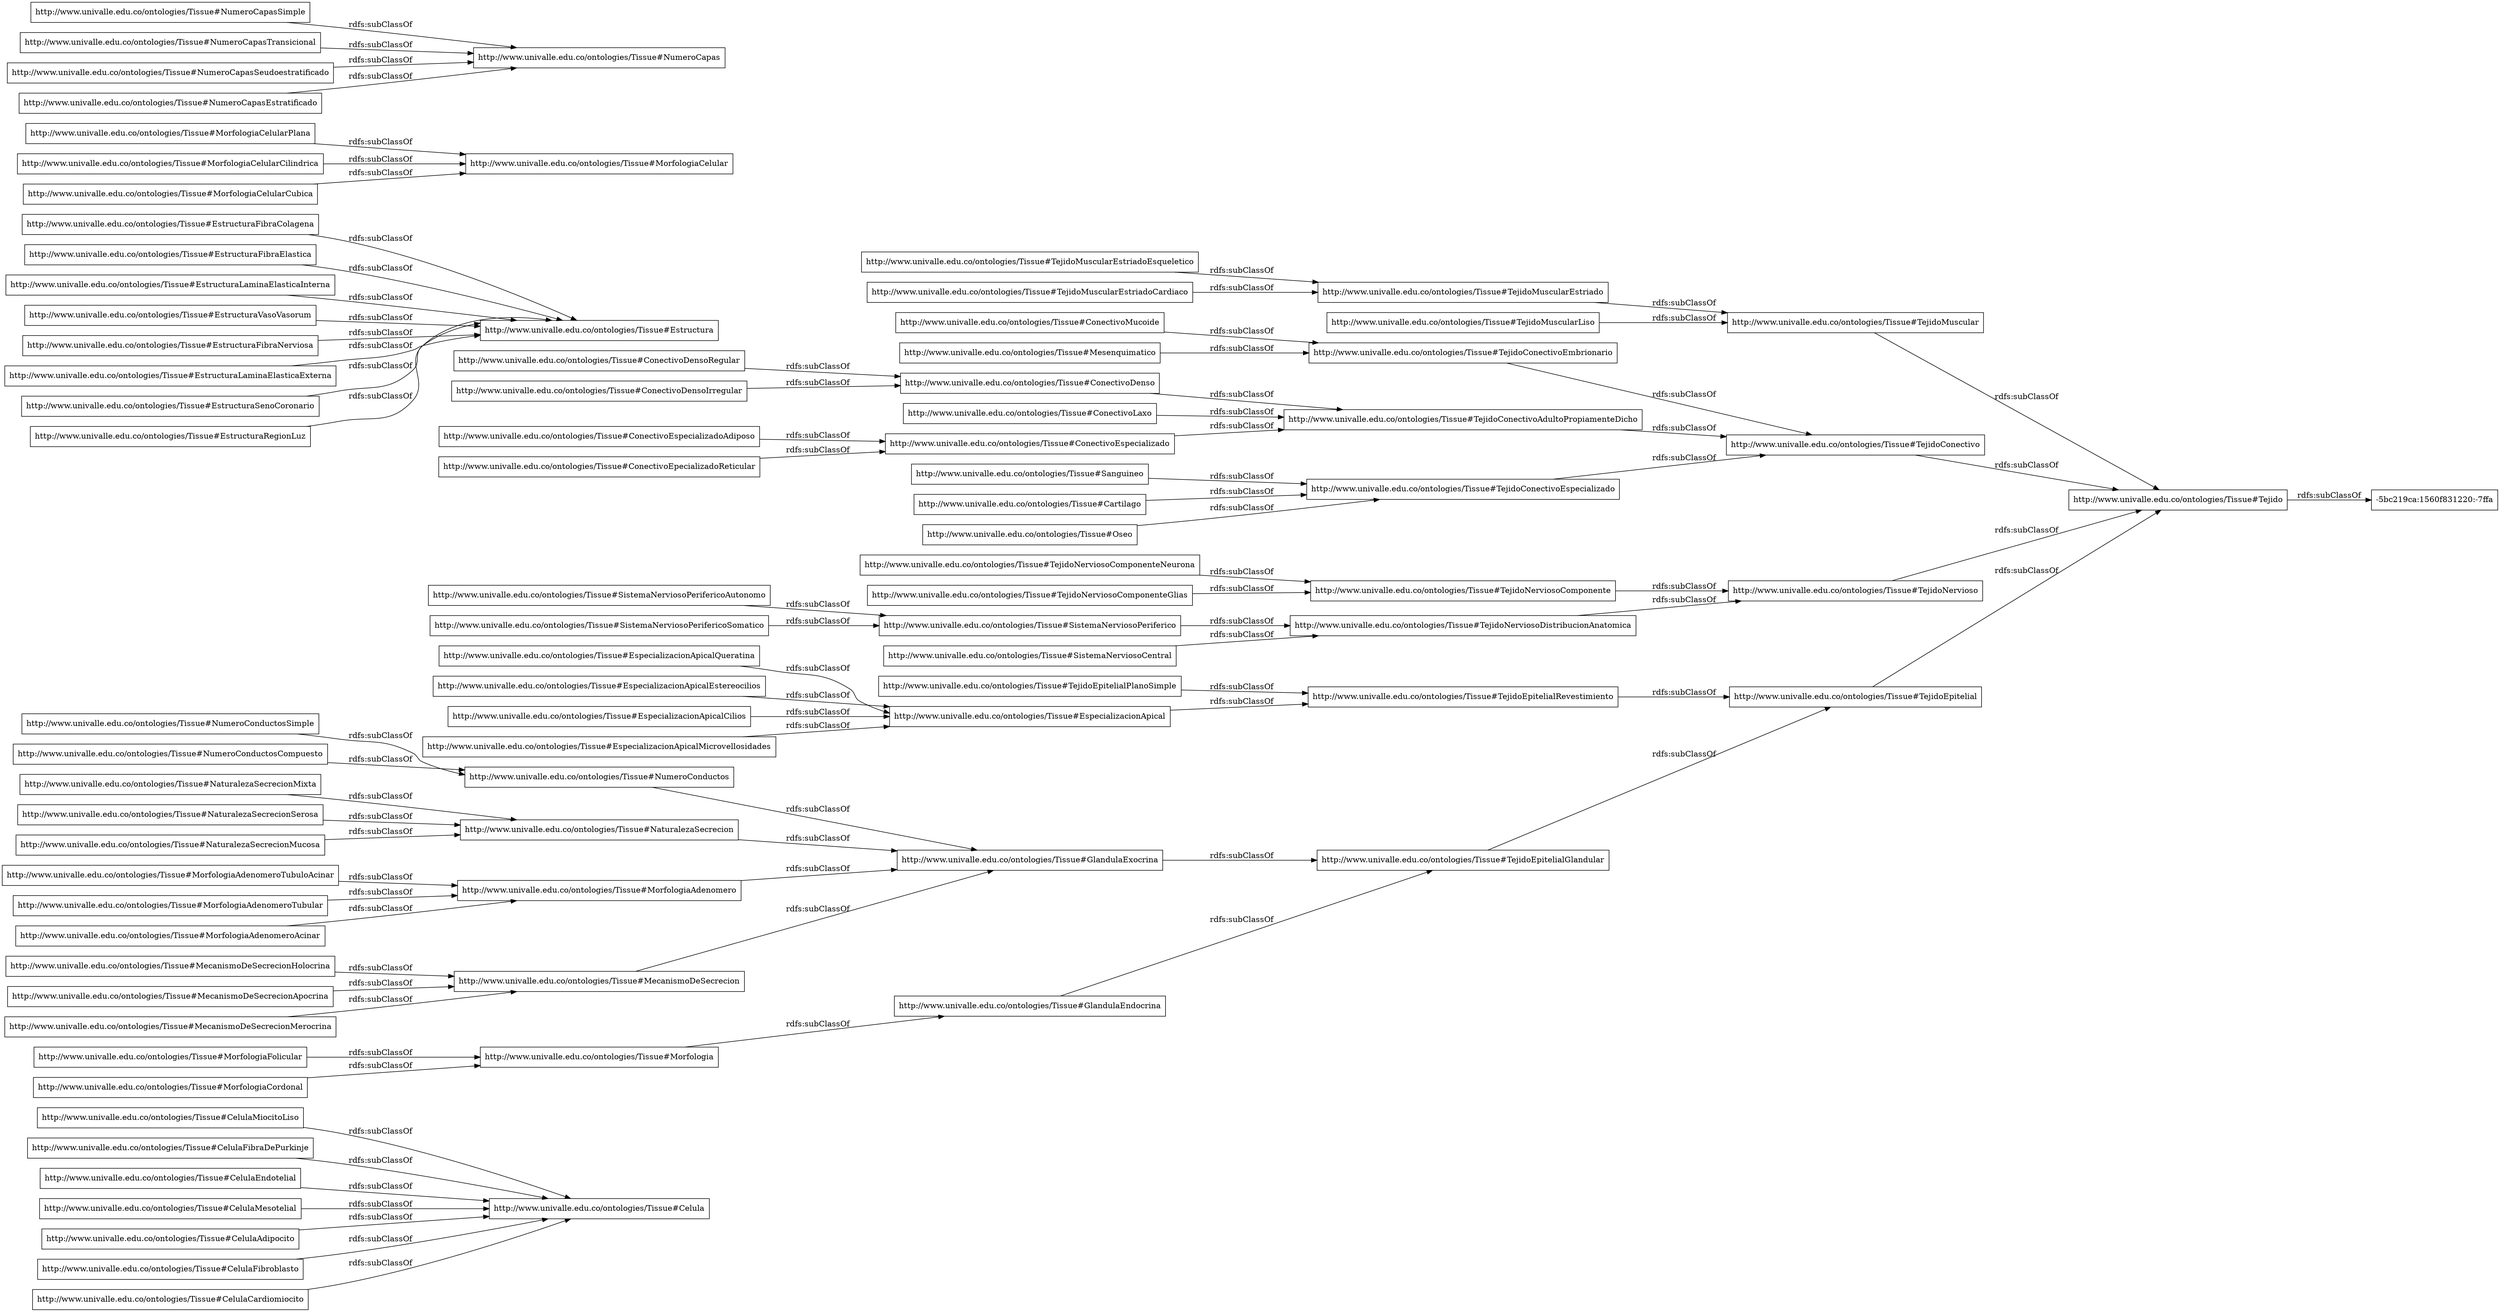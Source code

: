 digraph ar2dtool_diagram { 
rankdir=LR;
size="1000"
node [shape = rectangle, color="black"]; "http://www.univalle.edu.co/ontologies/Tissue#CelulaMiocitoLiso" "http://www.univalle.edu.co/ontologies/Tissue#GlandulaEndocrina" "http://www.univalle.edu.co/ontologies/Tissue#TejidoMuscular" "http://www.univalle.edu.co/ontologies/Tissue#EstructuraFibraColagena" "http://www.univalle.edu.co/ontologies/Tissue#TejidoNerviosoComponenteNeurona" "http://www.univalle.edu.co/ontologies/Tissue#Sanguineo" "http://www.univalle.edu.co/ontologies/Tissue#ConectivoDensoRegular" "http://www.univalle.edu.co/ontologies/Tissue#CelulaFibraDePurkinje" "http://www.univalle.edu.co/ontologies/Tissue#EstructuraFibraElastica" "http://www.univalle.edu.co/ontologies/Tissue#EstructuraLaminaElasticaInterna" "http://www.univalle.edu.co/ontologies/Tissue#SistemaNerviosoPerifericoAutonomo" "http://www.univalle.edu.co/ontologies/Tissue#ConectivoMucoide" "http://www.univalle.edu.co/ontologies/Tissue#EstructuraVasoVasorum" "http://www.univalle.edu.co/ontologies/Tissue#Tejido" "http://www.univalle.edu.co/ontologies/Tissue#MorfologiaAdenomeroTubuloAcinar" "http://www.univalle.edu.co/ontologies/Tissue#NaturalezaSecrecionMixta" "http://www.univalle.edu.co/ontologies/Tissue#Cartilago" "http://www.univalle.edu.co/ontologies/Tissue#ConectivoDenso" "http://www.univalle.edu.co/ontologies/Tissue#MorfologiaCelular" "http://www.univalle.edu.co/ontologies/Tissue#NumeroConductosSimple" "http://www.univalle.edu.co/ontologies/Tissue#ConectivoEspecializadoAdiposo" "http://www.univalle.edu.co/ontologies/Tissue#NumeroConductos" "http://www.univalle.edu.co/ontologies/Tissue#NumeroCapasSimple" "http://www.univalle.edu.co/ontologies/Tissue#MorfologiaAdenomeroTubular" "http://www.univalle.edu.co/ontologies/Tissue#TejidoConectivo" "http://www.univalle.edu.co/ontologies/Tissue#TejidoConectivoEmbrionario" "http://www.univalle.edu.co/ontologies/Tissue#ConectivoLaxo" "http://www.univalle.edu.co/ontologies/Tissue#MecanismoDeSecrecionHolocrina" "http://www.univalle.edu.co/ontologies/Tissue#Celula" "http://www.univalle.edu.co/ontologies/Tissue#EspecializacionApicalQueratina" "http://www.univalle.edu.co/ontologies/Tissue#MorfologiaCelularPlana" "http://www.univalle.edu.co/ontologies/Tissue#EstructuraFibraNerviosa" "http://www.univalle.edu.co/ontologies/Tissue#TejidoNerviosoComponente" "http://www.univalle.edu.co/ontologies/Tissue#NaturalezaSecrecionSerosa" "http://www.univalle.edu.co/ontologies/Tissue#NumeroConductosCompuesto" "http://www.univalle.edu.co/ontologies/Tissue#CelulaEndotelial" "http://www.univalle.edu.co/ontologies/Tissue#EspecializacionApicalEstereocilios" "http://www.univalle.edu.co/ontologies/Tissue#NaturalezaSecrecion" "-5bc219ca:1560f831220:-7ffa" "http://www.univalle.edu.co/ontologies/Tissue#TejidoEpitelialRevestimiento" "http://www.univalle.edu.co/ontologies/Tissue#EstructuraLaminaElasticaExterna" "http://www.univalle.edu.co/ontologies/Tissue#NumeroCapasTransicional" "http://www.univalle.edu.co/ontologies/Tissue#TejidoNervioso" "http://www.univalle.edu.co/ontologies/Tissue#TejidoConectivoAdultoPropiamenteDicho" "http://www.univalle.edu.co/ontologies/Tissue#TejidoMuscularEstriadoEsqueletico" "http://www.univalle.edu.co/ontologies/Tissue#TejidoEpitelialPlanoSimple" "http://www.univalle.edu.co/ontologies/Tissue#TejidoMuscularEstriado" "http://www.univalle.edu.co/ontologies/Tissue#Oseo" "http://www.univalle.edu.co/ontologies/Tissue#ConectivoDensoIrregular" "http://www.univalle.edu.co/ontologies/Tissue#TejidoMuscularEstriadoCardiaco" "http://www.univalle.edu.co/ontologies/Tissue#MorfologiaAdenomeroAcinar" "http://www.univalle.edu.co/ontologies/Tissue#Morfologia" "http://www.univalle.edu.co/ontologies/Tissue#CelulaMesotelial" "http://www.univalle.edu.co/ontologies/Tissue#MorfologiaCelularCilindrica" "http://www.univalle.edu.co/ontologies/Tissue#TejidoNerviosoComponenteGlias" "http://www.univalle.edu.co/ontologies/Tissue#TejidoConectivoEspecializado" "http://www.univalle.edu.co/ontologies/Tissue#EstructuraSenoCoronario" "http://www.univalle.edu.co/ontologies/Tissue#CelulaAdipocito" "http://www.univalle.edu.co/ontologies/Tissue#MorfologiaCelularCubica" "http://www.univalle.edu.co/ontologies/Tissue#Estructura" "http://www.univalle.edu.co/ontologies/Tissue#NumeroCapasSeudoestratificado" "http://www.univalle.edu.co/ontologies/Tissue#SistemaNerviosoPerifericoSomatico" "http://www.univalle.edu.co/ontologies/Tissue#NaturalezaSecrecionMucosa" "http://www.univalle.edu.co/ontologies/Tissue#EspecializacionApicalCilios" "http://www.univalle.edu.co/ontologies/Tissue#EstructuraRegionLuz" "http://www.univalle.edu.co/ontologies/Tissue#MecanismoDeSecrecionApocrina" "http://www.univalle.edu.co/ontologies/Tissue#NumeroCapasEstratificado" "http://www.univalle.edu.co/ontologies/Tissue#TejidoEpitelialGlandular" "http://www.univalle.edu.co/ontologies/Tissue#SistemaNerviosoPeriferico" "http://www.univalle.edu.co/ontologies/Tissue#MorfologiaAdenomero" "http://www.univalle.edu.co/ontologies/Tissue#MecanismoDeSecrecion" "http://www.univalle.edu.co/ontologies/Tissue#EspecializacionApicalMicrovellosidades" "http://www.univalle.edu.co/ontologies/Tissue#TejidoMuscularLiso" "http://www.univalle.edu.co/ontologies/Tissue#NumeroCapas" "http://www.univalle.edu.co/ontologies/Tissue#MorfologiaFolicular" "http://www.univalle.edu.co/ontologies/Tissue#Mesenquimatico" "http://www.univalle.edu.co/ontologies/Tissue#TejidoNerviosoDistribucionAnatomica" "http://www.univalle.edu.co/ontologies/Tissue#MecanismoDeSecrecionMerocrina" "http://www.univalle.edu.co/ontologies/Tissue#CelulaFibroblasto" "http://www.univalle.edu.co/ontologies/Tissue#TejidoEpitelial" "http://www.univalle.edu.co/ontologies/Tissue#ConectivoEspecializado" "http://www.univalle.edu.co/ontologies/Tissue#MorfologiaCordonal" "http://www.univalle.edu.co/ontologies/Tissue#GlandulaExocrina" "http://www.univalle.edu.co/ontologies/Tissue#EspecializacionApical" "http://www.univalle.edu.co/ontologies/Tissue#SistemaNerviosoCentral" "http://www.univalle.edu.co/ontologies/Tissue#ConectivoEpecializadoReticular" "http://www.univalle.edu.co/ontologies/Tissue#CelulaCardiomiocito" ; /*classes style*/
	"http://www.univalle.edu.co/ontologies/Tissue#TejidoNerviosoComponenteGlias" -> "http://www.univalle.edu.co/ontologies/Tissue#TejidoNerviosoComponente" [ label = "rdfs:subClassOf" ];
	"http://www.univalle.edu.co/ontologies/Tissue#EspecializacionApicalQueratina" -> "http://www.univalle.edu.co/ontologies/Tissue#EspecializacionApical" [ label = "rdfs:subClassOf" ];
	"http://www.univalle.edu.co/ontologies/Tissue#NumeroCapasSeudoestratificado" -> "http://www.univalle.edu.co/ontologies/Tissue#NumeroCapas" [ label = "rdfs:subClassOf" ];
	"http://www.univalle.edu.co/ontologies/Tissue#TejidoMuscularEstriadoCardiaco" -> "http://www.univalle.edu.co/ontologies/Tissue#TejidoMuscularEstriado" [ label = "rdfs:subClassOf" ];
	"http://www.univalle.edu.co/ontologies/Tissue#EspecializacionApicalMicrovellosidades" -> "http://www.univalle.edu.co/ontologies/Tissue#EspecializacionApical" [ label = "rdfs:subClassOf" ];
	"http://www.univalle.edu.co/ontologies/Tissue#SistemaNerviosoCentral" -> "http://www.univalle.edu.co/ontologies/Tissue#TejidoNerviosoDistribucionAnatomica" [ label = "rdfs:subClassOf" ];
	"http://www.univalle.edu.co/ontologies/Tissue#ConectivoLaxo" -> "http://www.univalle.edu.co/ontologies/Tissue#TejidoConectivoAdultoPropiamenteDicho" [ label = "rdfs:subClassOf" ];
	"http://www.univalle.edu.co/ontologies/Tissue#CelulaAdipocito" -> "http://www.univalle.edu.co/ontologies/Tissue#Celula" [ label = "rdfs:subClassOf" ];
	"http://www.univalle.edu.co/ontologies/Tissue#EstructuraLaminaElasticaInterna" -> "http://www.univalle.edu.co/ontologies/Tissue#Estructura" [ label = "rdfs:subClassOf" ];
	"http://www.univalle.edu.co/ontologies/Tissue#GlandulaExocrina" -> "http://www.univalle.edu.co/ontologies/Tissue#TejidoEpitelialGlandular" [ label = "rdfs:subClassOf" ];
	"http://www.univalle.edu.co/ontologies/Tissue#MecanismoDeSecrecionMerocrina" -> "http://www.univalle.edu.co/ontologies/Tissue#MecanismoDeSecrecion" [ label = "rdfs:subClassOf" ];
	"http://www.univalle.edu.co/ontologies/Tissue#ConectivoDensoRegular" -> "http://www.univalle.edu.co/ontologies/Tissue#ConectivoDenso" [ label = "rdfs:subClassOf" ];
	"http://www.univalle.edu.co/ontologies/Tissue#TejidoEpitelialRevestimiento" -> "http://www.univalle.edu.co/ontologies/Tissue#TejidoEpitelial" [ label = "rdfs:subClassOf" ];
	"http://www.univalle.edu.co/ontologies/Tissue#Cartilago" -> "http://www.univalle.edu.co/ontologies/Tissue#TejidoConectivoEspecializado" [ label = "rdfs:subClassOf" ];
	"http://www.univalle.edu.co/ontologies/Tissue#GlandulaEndocrina" -> "http://www.univalle.edu.co/ontologies/Tissue#TejidoEpitelialGlandular" [ label = "rdfs:subClassOf" ];
	"http://www.univalle.edu.co/ontologies/Tissue#NaturalezaSecrecion" -> "http://www.univalle.edu.co/ontologies/Tissue#GlandulaExocrina" [ label = "rdfs:subClassOf" ];
	"http://www.univalle.edu.co/ontologies/Tissue#EspecializacionApicalEstereocilios" -> "http://www.univalle.edu.co/ontologies/Tissue#EspecializacionApical" [ label = "rdfs:subClassOf" ];
	"http://www.univalle.edu.co/ontologies/Tissue#ConectivoDenso" -> "http://www.univalle.edu.co/ontologies/Tissue#TejidoConectivoAdultoPropiamenteDicho" [ label = "rdfs:subClassOf" ];
	"http://www.univalle.edu.co/ontologies/Tissue#NumeroConductosSimple" -> "http://www.univalle.edu.co/ontologies/Tissue#NumeroConductos" [ label = "rdfs:subClassOf" ];
	"http://www.univalle.edu.co/ontologies/Tissue#EstructuraRegionLuz" -> "http://www.univalle.edu.co/ontologies/Tissue#Estructura" [ label = "rdfs:subClassOf" ];
	"http://www.univalle.edu.co/ontologies/Tissue#TejidoEpitelialGlandular" -> "http://www.univalle.edu.co/ontologies/Tissue#TejidoEpitelial" [ label = "rdfs:subClassOf" ];
	"http://www.univalle.edu.co/ontologies/Tissue#ConectivoEspecializadoAdiposo" -> "http://www.univalle.edu.co/ontologies/Tissue#ConectivoEspecializado" [ label = "rdfs:subClassOf" ];
	"http://www.univalle.edu.co/ontologies/Tissue#EstructuraFibraNerviosa" -> "http://www.univalle.edu.co/ontologies/Tissue#Estructura" [ label = "rdfs:subClassOf" ];
	"http://www.univalle.edu.co/ontologies/Tissue#CelulaFibroblasto" -> "http://www.univalle.edu.co/ontologies/Tissue#Celula" [ label = "rdfs:subClassOf" ];
	"http://www.univalle.edu.co/ontologies/Tissue#MorfologiaAdenomeroTubuloAcinar" -> "http://www.univalle.edu.co/ontologies/Tissue#MorfologiaAdenomero" [ label = "rdfs:subClassOf" ];
	"http://www.univalle.edu.co/ontologies/Tissue#EstructuraLaminaElasticaExterna" -> "http://www.univalle.edu.co/ontologies/Tissue#Estructura" [ label = "rdfs:subClassOf" ];
	"http://www.univalle.edu.co/ontologies/Tissue#TejidoEpitelial" -> "http://www.univalle.edu.co/ontologies/Tissue#Tejido" [ label = "rdfs:subClassOf" ];
	"http://www.univalle.edu.co/ontologies/Tissue#MecanismoDeSecrecion" -> "http://www.univalle.edu.co/ontologies/Tissue#GlandulaExocrina" [ label = "rdfs:subClassOf" ];
	"http://www.univalle.edu.co/ontologies/Tissue#TejidoNerviosoComponenteNeurona" -> "http://www.univalle.edu.co/ontologies/Tissue#TejidoNerviosoComponente" [ label = "rdfs:subClassOf" ];
	"http://www.univalle.edu.co/ontologies/Tissue#CelulaCardiomiocito" -> "http://www.univalle.edu.co/ontologies/Tissue#Celula" [ label = "rdfs:subClassOf" ];
	"http://www.univalle.edu.co/ontologies/Tissue#MorfologiaAdenomeroAcinar" -> "http://www.univalle.edu.co/ontologies/Tissue#MorfologiaAdenomero" [ label = "rdfs:subClassOf" ];
	"http://www.univalle.edu.co/ontologies/Tissue#MecanismoDeSecrecionHolocrina" -> "http://www.univalle.edu.co/ontologies/Tissue#MecanismoDeSecrecion" [ label = "rdfs:subClassOf" ];
	"http://www.univalle.edu.co/ontologies/Tissue#CelulaMesotelial" -> "http://www.univalle.edu.co/ontologies/Tissue#Celula" [ label = "rdfs:subClassOf" ];
	"http://www.univalle.edu.co/ontologies/Tissue#NumeroCapasSimple" -> "http://www.univalle.edu.co/ontologies/Tissue#NumeroCapas" [ label = "rdfs:subClassOf" ];
	"http://www.univalle.edu.co/ontologies/Tissue#ConectivoEspecializado" -> "http://www.univalle.edu.co/ontologies/Tissue#TejidoConectivoAdultoPropiamenteDicho" [ label = "rdfs:subClassOf" ];
	"http://www.univalle.edu.co/ontologies/Tissue#TejidoConectivoEspecializado" -> "http://www.univalle.edu.co/ontologies/Tissue#TejidoConectivo" [ label = "rdfs:subClassOf" ];
	"http://www.univalle.edu.co/ontologies/Tissue#EspecializacionApical" -> "http://www.univalle.edu.co/ontologies/Tissue#TejidoEpitelialRevestimiento" [ label = "rdfs:subClassOf" ];
	"http://www.univalle.edu.co/ontologies/Tissue#CelulaMiocitoLiso" -> "http://www.univalle.edu.co/ontologies/Tissue#Celula" [ label = "rdfs:subClassOf" ];
	"http://www.univalle.edu.co/ontologies/Tissue#MorfologiaCordonal" -> "http://www.univalle.edu.co/ontologies/Tissue#Morfologia" [ label = "rdfs:subClassOf" ];
	"http://www.univalle.edu.co/ontologies/Tissue#MorfologiaAdenomeroTubular" -> "http://www.univalle.edu.co/ontologies/Tissue#MorfologiaAdenomero" [ label = "rdfs:subClassOf" ];
	"http://www.univalle.edu.co/ontologies/Tissue#Mesenquimatico" -> "http://www.univalle.edu.co/ontologies/Tissue#TejidoConectivoEmbrionario" [ label = "rdfs:subClassOf" ];
	"http://www.univalle.edu.co/ontologies/Tissue#NumeroCapasEstratificado" -> "http://www.univalle.edu.co/ontologies/Tissue#NumeroCapas" [ label = "rdfs:subClassOf" ];
	"http://www.univalle.edu.co/ontologies/Tissue#CelulaFibraDePurkinje" -> "http://www.univalle.edu.co/ontologies/Tissue#Celula" [ label = "rdfs:subClassOf" ];
	"http://www.univalle.edu.co/ontologies/Tissue#ConectivoDensoIrregular" -> "http://www.univalle.edu.co/ontologies/Tissue#ConectivoDenso" [ label = "rdfs:subClassOf" ];
	"http://www.univalle.edu.co/ontologies/Tissue#NumeroConductos" -> "http://www.univalle.edu.co/ontologies/Tissue#GlandulaExocrina" [ label = "rdfs:subClassOf" ];
	"http://www.univalle.edu.co/ontologies/Tissue#NaturalezaSecrecionMixta" -> "http://www.univalle.edu.co/ontologies/Tissue#NaturalezaSecrecion" [ label = "rdfs:subClassOf" ];
	"http://www.univalle.edu.co/ontologies/Tissue#Sanguineo" -> "http://www.univalle.edu.co/ontologies/Tissue#TejidoConectivoEspecializado" [ label = "rdfs:subClassOf" ];
	"http://www.univalle.edu.co/ontologies/Tissue#EstructuraFibraColagena" -> "http://www.univalle.edu.co/ontologies/Tissue#Estructura" [ label = "rdfs:subClassOf" ];
	"http://www.univalle.edu.co/ontologies/Tissue#TejidoNervioso" -> "http://www.univalle.edu.co/ontologies/Tissue#Tejido" [ label = "rdfs:subClassOf" ];
	"http://www.univalle.edu.co/ontologies/Tissue#TejidoNerviosoComponente" -> "http://www.univalle.edu.co/ontologies/Tissue#TejidoNervioso" [ label = "rdfs:subClassOf" ];
	"http://www.univalle.edu.co/ontologies/Tissue#Oseo" -> "http://www.univalle.edu.co/ontologies/Tissue#TejidoConectivoEspecializado" [ label = "rdfs:subClassOf" ];
	"http://www.univalle.edu.co/ontologies/Tissue#MorfologiaCelularCubica" -> "http://www.univalle.edu.co/ontologies/Tissue#MorfologiaCelular" [ label = "rdfs:subClassOf" ];
	"http://www.univalle.edu.co/ontologies/Tissue#Morfologia" -> "http://www.univalle.edu.co/ontologies/Tissue#GlandulaEndocrina" [ label = "rdfs:subClassOf" ];
	"http://www.univalle.edu.co/ontologies/Tissue#ConectivoEpecializadoReticular" -> "http://www.univalle.edu.co/ontologies/Tissue#ConectivoEspecializado" [ label = "rdfs:subClassOf" ];
	"http://www.univalle.edu.co/ontologies/Tissue#EspecializacionApicalCilios" -> "http://www.univalle.edu.co/ontologies/Tissue#EspecializacionApical" [ label = "rdfs:subClassOf" ];
	"http://www.univalle.edu.co/ontologies/Tissue#ConectivoMucoide" -> "http://www.univalle.edu.co/ontologies/Tissue#TejidoConectivoEmbrionario" [ label = "rdfs:subClassOf" ];
	"http://www.univalle.edu.co/ontologies/Tissue#TejidoEpitelialPlanoSimple" -> "http://www.univalle.edu.co/ontologies/Tissue#TejidoEpitelialRevestimiento" [ label = "rdfs:subClassOf" ];
	"http://www.univalle.edu.co/ontologies/Tissue#SistemaNerviosoPeriferico" -> "http://www.univalle.edu.co/ontologies/Tissue#TejidoNerviosoDistribucionAnatomica" [ label = "rdfs:subClassOf" ];
	"http://www.univalle.edu.co/ontologies/Tissue#EstructuraSenoCoronario" -> "http://www.univalle.edu.co/ontologies/Tissue#Estructura" [ label = "rdfs:subClassOf" ];
	"http://www.univalle.edu.co/ontologies/Tissue#NaturalezaSecrecionMucosa" -> "http://www.univalle.edu.co/ontologies/Tissue#NaturalezaSecrecion" [ label = "rdfs:subClassOf" ];
	"http://www.univalle.edu.co/ontologies/Tissue#TejidoMuscular" -> "http://www.univalle.edu.co/ontologies/Tissue#Tejido" [ label = "rdfs:subClassOf" ];
	"http://www.univalle.edu.co/ontologies/Tissue#TejidoConectivoAdultoPropiamenteDicho" -> "http://www.univalle.edu.co/ontologies/Tissue#TejidoConectivo" [ label = "rdfs:subClassOf" ];
	"http://www.univalle.edu.co/ontologies/Tissue#EstructuraVasoVasorum" -> "http://www.univalle.edu.co/ontologies/Tissue#Estructura" [ label = "rdfs:subClassOf" ];
	"http://www.univalle.edu.co/ontologies/Tissue#EstructuraFibraElastica" -> "http://www.univalle.edu.co/ontologies/Tissue#Estructura" [ label = "rdfs:subClassOf" ];
	"http://www.univalle.edu.co/ontologies/Tissue#NaturalezaSecrecionSerosa" -> "http://www.univalle.edu.co/ontologies/Tissue#NaturalezaSecrecion" [ label = "rdfs:subClassOf" ];
	"http://www.univalle.edu.co/ontologies/Tissue#TejidoMuscularLiso" -> "http://www.univalle.edu.co/ontologies/Tissue#TejidoMuscular" [ label = "rdfs:subClassOf" ];
	"http://www.univalle.edu.co/ontologies/Tissue#MorfologiaAdenomero" -> "http://www.univalle.edu.co/ontologies/Tissue#GlandulaExocrina" [ label = "rdfs:subClassOf" ];
	"http://www.univalle.edu.co/ontologies/Tissue#MorfologiaCelularPlana" -> "http://www.univalle.edu.co/ontologies/Tissue#MorfologiaCelular" [ label = "rdfs:subClassOf" ];
	"http://www.univalle.edu.co/ontologies/Tissue#SistemaNerviosoPerifericoSomatico" -> "http://www.univalle.edu.co/ontologies/Tissue#SistemaNerviosoPeriferico" [ label = "rdfs:subClassOf" ];
	"http://www.univalle.edu.co/ontologies/Tissue#MecanismoDeSecrecionApocrina" -> "http://www.univalle.edu.co/ontologies/Tissue#MecanismoDeSecrecion" [ label = "rdfs:subClassOf" ];
	"http://www.univalle.edu.co/ontologies/Tissue#TejidoConectivo" -> "http://www.univalle.edu.co/ontologies/Tissue#Tejido" [ label = "rdfs:subClassOf" ];
	"http://www.univalle.edu.co/ontologies/Tissue#MorfologiaFolicular" -> "http://www.univalle.edu.co/ontologies/Tissue#Morfologia" [ label = "rdfs:subClassOf" ];
	"http://www.univalle.edu.co/ontologies/Tissue#NumeroCapasTransicional" -> "http://www.univalle.edu.co/ontologies/Tissue#NumeroCapas" [ label = "rdfs:subClassOf" ];
	"http://www.univalle.edu.co/ontologies/Tissue#TejidoNerviosoDistribucionAnatomica" -> "http://www.univalle.edu.co/ontologies/Tissue#TejidoNervioso" [ label = "rdfs:subClassOf" ];
	"http://www.univalle.edu.co/ontologies/Tissue#TejidoMuscularEstriado" -> "http://www.univalle.edu.co/ontologies/Tissue#TejidoMuscular" [ label = "rdfs:subClassOf" ];
	"http://www.univalle.edu.co/ontologies/Tissue#SistemaNerviosoPerifericoAutonomo" -> "http://www.univalle.edu.co/ontologies/Tissue#SistemaNerviosoPeriferico" [ label = "rdfs:subClassOf" ];
	"http://www.univalle.edu.co/ontologies/Tissue#CelulaEndotelial" -> "http://www.univalle.edu.co/ontologies/Tissue#Celula" [ label = "rdfs:subClassOf" ];
	"http://www.univalle.edu.co/ontologies/Tissue#TejidoConectivoEmbrionario" -> "http://www.univalle.edu.co/ontologies/Tissue#TejidoConectivo" [ label = "rdfs:subClassOf" ];
	"http://www.univalle.edu.co/ontologies/Tissue#NumeroConductosCompuesto" -> "http://www.univalle.edu.co/ontologies/Tissue#NumeroConductos" [ label = "rdfs:subClassOf" ];
	"http://www.univalle.edu.co/ontologies/Tissue#MorfologiaCelularCilindrica" -> "http://www.univalle.edu.co/ontologies/Tissue#MorfologiaCelular" [ label = "rdfs:subClassOf" ];
	"http://www.univalle.edu.co/ontologies/Tissue#TejidoMuscularEstriadoEsqueletico" -> "http://www.univalle.edu.co/ontologies/Tissue#TejidoMuscularEstriado" [ label = "rdfs:subClassOf" ];
	"http://www.univalle.edu.co/ontologies/Tissue#Tejido" -> "-5bc219ca:1560f831220:-7ffa" [ label = "rdfs:subClassOf" ];

}
